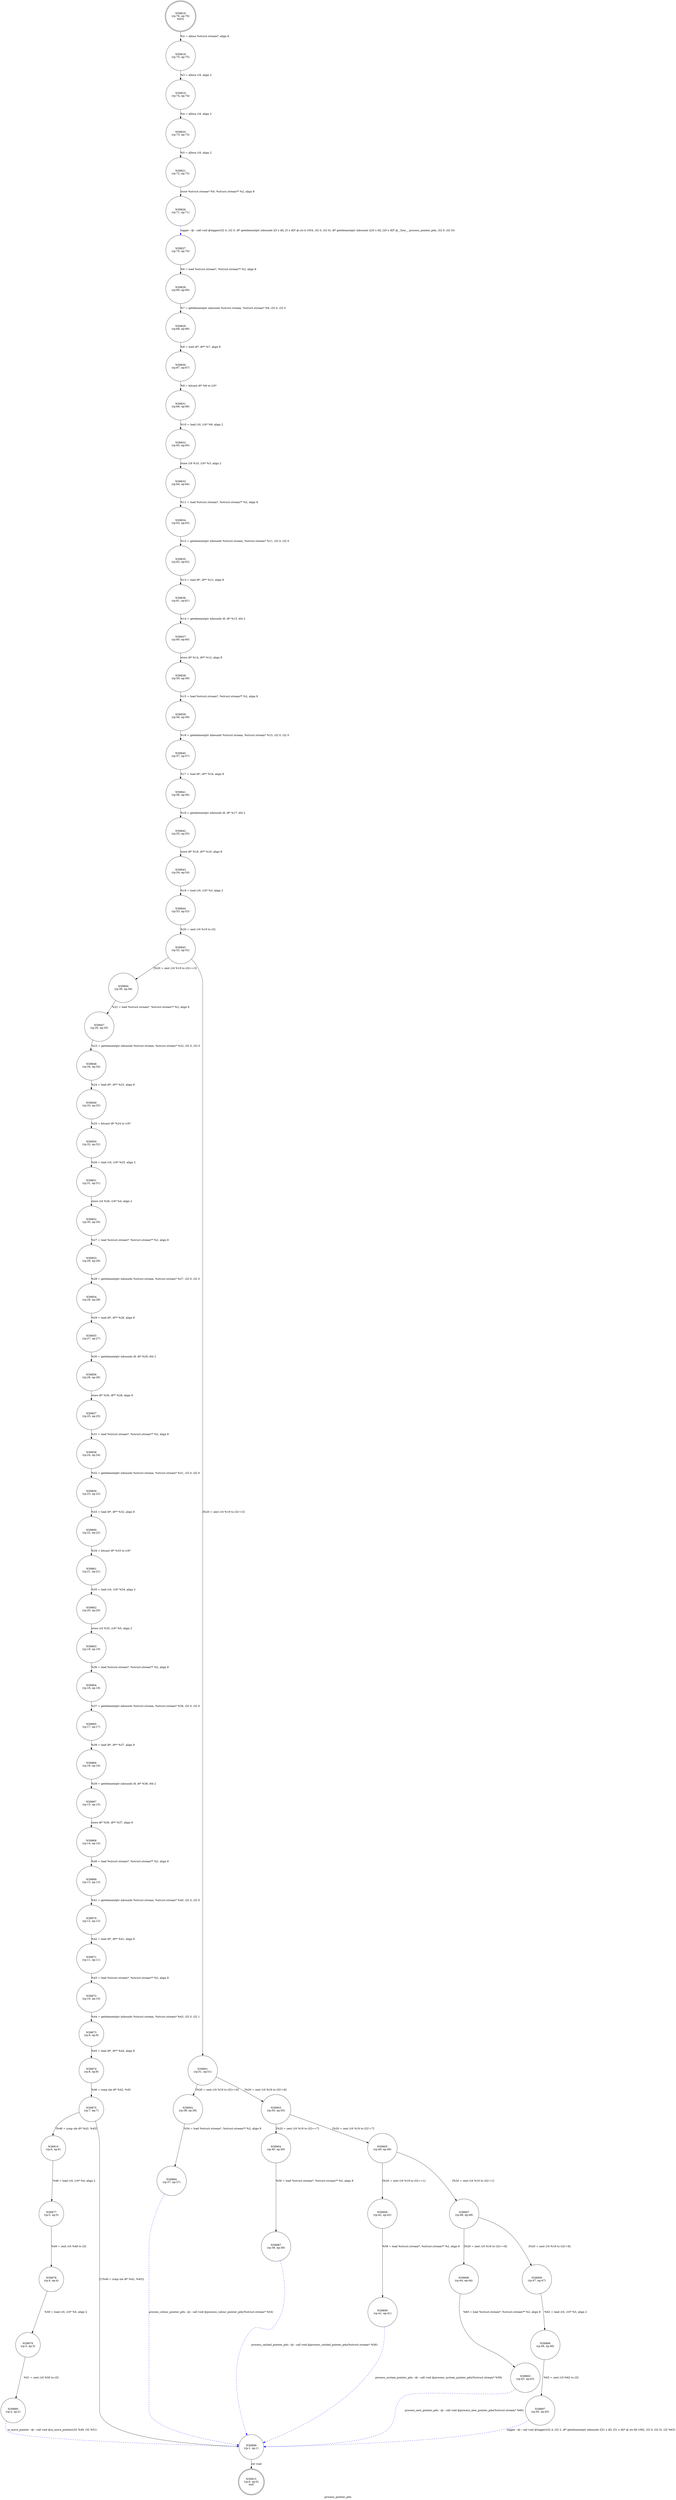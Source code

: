 digraph process_pointer_pdu {
label="process_pointer_pdu"
39815 [label="N39815\n(rp:0, ep:0)\nexit", shape="doublecircle"]
39816 [label="N39816\n(rp:76, ep:76)\nentry", shape="doublecircle"]
39816 -> 39818 [label="%2 = alloca %struct.stream*, align 8"]
39818 [label="N39818\n(rp:75, ep:75)", shape="circle"]
39818 -> 39819 [label="%3 = alloca i16, align 2"]
39819 [label="N39819\n(rp:74, ep:74)", shape="circle"]
39819 -> 39820 [label="%4 = alloca i16, align 2"]
39820 [label="N39820\n(rp:73, ep:73)", shape="circle"]
39820 -> 39821 [label="%5 = alloca i16, align 2"]
39821 [label="N39821\n(rp:72, ep:72)", shape="circle"]
39821 -> 39826 [label="store %struct.stream* %0, %struct.stream** %2, align 8"]
39826 [label="N39826\n(rp:71, ep:71)", shape="circle"]
39826 -> 39827 [label="logger --@-- call void @logger(i32 4, i32 0, i8* getelementptr inbounds ([5 x i8], [5 x i8]* @.str.4.1054, i32 0, i32 0), i8* getelementptr inbounds ([20 x i8], [20 x i8]* @__func__.process_pointer_pdu, i32 0, i32 0))", style="dashed", color="blue"]
39827 [label="N39827\n(rp:70, ep:70)", shape="circle"]
39827 -> 39828 [label="%6 = load %struct.stream*, %struct.stream** %2, align 8"]
39828 [label="N39828\n(rp:69, ep:69)", shape="circle"]
39828 -> 39829 [label="%7 = getelementptr inbounds %struct.stream, %struct.stream* %6, i32 0, i32 0"]
39829 [label="N39829\n(rp:68, ep:68)", shape="circle"]
39829 -> 39830 [label="%8 = load i8*, i8** %7, align 8"]
39830 [label="N39830\n(rp:67, ep:67)", shape="circle"]
39830 -> 39831 [label="%9 = bitcast i8* %8 to i16*"]
39831 [label="N39831\n(rp:66, ep:66)", shape="circle"]
39831 -> 39832 [label="%10 = load i16, i16* %9, align 2"]
39832 [label="N39832\n(rp:65, ep:65)", shape="circle"]
39832 -> 39833 [label="store i16 %10, i16* %3, align 2"]
39833 [label="N39833\n(rp:64, ep:64)", shape="circle"]
39833 -> 39834 [label="%11 = load %struct.stream*, %struct.stream** %2, align 8"]
39834 [label="N39834\n(rp:63, ep:63)", shape="circle"]
39834 -> 39835 [label="%12 = getelementptr inbounds %struct.stream, %struct.stream* %11, i32 0, i32 0"]
39835 [label="N39835\n(rp:62, ep:62)", shape="circle"]
39835 -> 39836 [label="%13 = load i8*, i8** %12, align 8"]
39836 [label="N39836\n(rp:61, ep:61)", shape="circle"]
39836 -> 39837 [label="%14 = getelementptr inbounds i8, i8* %13, i64 2"]
39837 [label="N39837\n(rp:60, ep:60)", shape="circle"]
39837 -> 39838 [label="store i8* %14, i8** %12, align 8"]
39838 [label="N39838\n(rp:59, ep:59)", shape="circle"]
39838 -> 39839 [label="%15 = load %struct.stream*, %struct.stream** %2, align 8"]
39839 [label="N39839\n(rp:58, ep:58)", shape="circle"]
39839 -> 39840 [label="%16 = getelementptr inbounds %struct.stream, %struct.stream* %15, i32 0, i32 0"]
39840 [label="N39840\n(rp:57, ep:57)", shape="circle"]
39840 -> 39841 [label="%17 = load i8*, i8** %16, align 8"]
39841 [label="N39841\n(rp:56, ep:56)", shape="circle"]
39841 -> 39842 [label="%18 = getelementptr inbounds i8, i8* %17, i64 2"]
39842 [label="N39842\n(rp:55, ep:55)", shape="circle"]
39842 -> 39843 [label="store i8* %18, i8** %16, align 8"]
39843 [label="N39843\n(rp:54, ep:54)", shape="circle"]
39843 -> 39844 [label="%19 = load i16, i16* %3, align 2"]
39844 [label="N39844\n(rp:53, ep:53)", shape="circle"]
39844 -> 39845 [label="%20 = zext i16 %19 to i32"]
39845 [label="N39845\n(rp:52, ep:52)", shape="circle"]
39845 -> 39900 [label="[%20 = zext i16 %19 to i32==3]"]
39845 -> 39901 [label="[%20 = zext i16 %19 to i32!=3]"]
39847 [label="N39847\n(rp:35, ep:35)", shape="circle"]
39847 -> 39848 [label="%23 = getelementptr inbounds %struct.stream, %struct.stream* %22, i32 0, i32 0"]
39848 [label="N39848\n(rp:34, ep:34)", shape="circle"]
39848 -> 39849 [label="%24 = load i8*, i8** %23, align 8"]
39849 [label="N39849\n(rp:33, ep:33)", shape="circle"]
39849 -> 39850 [label="%25 = bitcast i8* %24 to i16*"]
39850 [label="N39850\n(rp:32, ep:32)", shape="circle"]
39850 -> 39851 [label="%26 = load i16, i16* %25, align 2"]
39851 [label="N39851\n(rp:31, ep:31)", shape="circle"]
39851 -> 39852 [label="store i16 %26, i16* %4, align 2"]
39852 [label="N39852\n(rp:30, ep:30)", shape="circle"]
39852 -> 39853 [label="%27 = load %struct.stream*, %struct.stream** %2, align 8"]
39853 [label="N39853\n(rp:29, ep:29)", shape="circle"]
39853 -> 39854 [label="%28 = getelementptr inbounds %struct.stream, %struct.stream* %27, i32 0, i32 0"]
39854 [label="N39854\n(rp:28, ep:28)", shape="circle"]
39854 -> 39855 [label="%29 = load i8*, i8** %28, align 8"]
39855 [label="N39855\n(rp:27, ep:27)", shape="circle"]
39855 -> 39856 [label="%30 = getelementptr inbounds i8, i8* %29, i64 2"]
39856 [label="N39856\n(rp:26, ep:26)", shape="circle"]
39856 -> 39857 [label="store i8* %30, i8** %28, align 8"]
39857 [label="N39857\n(rp:25, ep:25)", shape="circle"]
39857 -> 39858 [label="%31 = load %struct.stream*, %struct.stream** %2, align 8"]
39858 [label="N39858\n(rp:24, ep:24)", shape="circle"]
39858 -> 39859 [label="%32 = getelementptr inbounds %struct.stream, %struct.stream* %31, i32 0, i32 0"]
39859 [label="N39859\n(rp:23, ep:23)", shape="circle"]
39859 -> 39860 [label="%33 = load i8*, i8** %32, align 8"]
39860 [label="N39860\n(rp:22, ep:22)", shape="circle"]
39860 -> 39861 [label="%34 = bitcast i8* %33 to i16*"]
39861 [label="N39861\n(rp:21, ep:21)", shape="circle"]
39861 -> 39862 [label="%35 = load i16, i16* %34, align 2"]
39862 [label="N39862\n(rp:20, ep:20)", shape="circle"]
39862 -> 39863 [label="store i16 %35, i16* %5, align 2"]
39863 [label="N39863\n(rp:19, ep:19)", shape="circle"]
39863 -> 39864 [label="%36 = load %struct.stream*, %struct.stream** %2, align 8"]
39864 [label="N39864\n(rp:18, ep:18)", shape="circle"]
39864 -> 39865 [label="%37 = getelementptr inbounds %struct.stream, %struct.stream* %36, i32 0, i32 0"]
39865 [label="N39865\n(rp:17, ep:17)", shape="circle"]
39865 -> 39866 [label="%38 = load i8*, i8** %37, align 8"]
39866 [label="N39866\n(rp:16, ep:16)", shape="circle"]
39866 -> 39867 [label="%39 = getelementptr inbounds i8, i8* %38, i64 2"]
39867 [label="N39867\n(rp:15, ep:15)", shape="circle"]
39867 -> 39868 [label="store i8* %39, i8** %37, align 8"]
39868 [label="N39868\n(rp:14, ep:14)", shape="circle"]
39868 -> 39869 [label="%40 = load %struct.stream*, %struct.stream** %2, align 8"]
39869 [label="N39869\n(rp:13, ep:13)", shape="circle"]
39869 -> 39870 [label="%41 = getelementptr inbounds %struct.stream, %struct.stream* %40, i32 0, i32 0"]
39870 [label="N39870\n(rp:12, ep:12)", shape="circle"]
39870 -> 39871 [label="%42 = load i8*, i8** %41, align 8"]
39871 [label="N39871\n(rp:11, ep:11)", shape="circle"]
39871 -> 39872 [label="%43 = load %struct.stream*, %struct.stream** %2, align 8"]
39872 [label="N39872\n(rp:10, ep:10)", shape="circle"]
39872 -> 39873 [label="%44 = getelementptr inbounds %struct.stream, %struct.stream* %43, i32 0, i32 1"]
39873 [label="N39873\n(rp:9, ep:9)", shape="circle"]
39873 -> 39874 [label="%45 = load i8*, i8** %44, align 8"]
39874 [label="N39874\n(rp:8, ep:8)", shape="circle"]
39874 -> 39875 [label="%46 = icmp ule i8* %42, %45"]
39875 [label="N39875\n(rp:7, ep:7)", shape="circle"]
39875 -> 39910 [label="[%46 = icmp ule i8* %42, %45]"]
39875 -> 39899 [label="[!(%46 = icmp ule i8* %42, %45)]"]
39877 [label="N39877\n(rp:5, ep:5)", shape="circle"]
39877 -> 39878 [label="%49 = zext i16 %48 to i32"]
39878 [label="N39878\n(rp:4, ep:4)", shape="circle"]
39878 -> 39879 [label="%50 = load i16, i16* %5, align 2"]
39879 [label="N39879\n(rp:3, ep:3)", shape="circle"]
39879 -> 39880 [label="%51 = zext i16 %50 to i32"]
39880 [label="N39880\n(rp:2, ep:2)", shape="circle"]
39880 -> 39899 [label="ui_move_pointer --@-- call void @ui_move_pointer(i32 %49, i32 %51)", style="dashed", color="blue"]
39884 [label="N39884\n(rp:37, ep:37)", shape="circle"]
39884 -> 39899 [label="process_colour_pointer_pdu --@-- call void @process_colour_pointer_pdu(%struct.stream* %54)", style="dashed", color="blue"]
39887 [label="N39887\n(rp:39, ep:39)", shape="circle"]
39887 -> 39899 [label="process_cached_pointer_pdu --@-- call void @process_cached_pointer_pdu(%struct.stream* %56)", style="dashed", color="blue"]
39890 [label="N39890\n(rp:41, ep:41)", shape="circle"]
39890 -> 39899 [label="process_system_pointer_pdu --@-- call void @process_system_pointer_pdu(%struct.stream* %58)", style="dashed", color="blue"]
39893 [label="N39893\n(rp:43, ep:43)", shape="circle"]
39893 -> 39899 [label="process_new_pointer_pdu --@-- call void @process_new_pointer_pdu(%struct.stream* %60)", style="dashed", color="blue"]
39896 [label="N39896\n(rp:46, ep:46)", shape="circle"]
39896 -> 39897 [label="%63 = zext i16 %62 to i32"]
39897 [label="N39897\n(rp:45, ep:45)", shape="circle"]
39897 -> 39899 [label="logger --@-- call void @logger(i32 4, i32 2, i8* getelementptr inbounds ([51 x i8], [51 x i8]* @.str.49.1092, i32 0, i32 0), i32 %63)", style="dashed", color="blue"]
39899 [label="N39899\n(rp:1, ep:1)", shape="circle"]
39899 -> 39815 [label="ret void"]
39900 [label="N39900\n(rp:36, ep:36)", shape="circle"]
39900 -> 39847 [label="%22 = load %struct.stream*, %struct.stream** %2, align 8"]
39901 [label="N39901\n(rp:51, ep:51)", shape="circle"]
39901 -> 39902 [label="[%20 = zext i16 %19 to i32==6]"]
39901 -> 39903 [label="[%20 = zext i16 %19 to i32!=6]"]
39902 [label="N39902\n(rp:38, ep:38)", shape="circle"]
39902 -> 39884 [label="%54 = load %struct.stream*, %struct.stream** %2, align 8"]
39903 [label="N39903\n(rp:50, ep:50)", shape="circle"]
39903 -> 39904 [label="[%20 = zext i16 %19 to i32==7]"]
39903 -> 39905 [label="[%20 = zext i16 %19 to i32!=7]"]
39904 [label="N39904\n(rp:40, ep:40)", shape="circle"]
39904 -> 39887 [label="%56 = load %struct.stream*, %struct.stream** %2, align 8"]
39905 [label="N39905\n(rp:49, ep:49)", shape="circle"]
39905 -> 39906 [label="[%20 = zext i16 %19 to i32==1]"]
39905 -> 39907 [label="[%20 = zext i16 %19 to i32!=1]"]
39906 [label="N39906\n(rp:42, ep:42)", shape="circle"]
39906 -> 39890 [label="%58 = load %struct.stream*, %struct.stream** %2, align 8"]
39907 [label="N39907\n(rp:48, ep:48)", shape="circle"]
39907 -> 39908 [label="[%20 = zext i16 %19 to i32==8]"]
39907 -> 39909 [label="[%20 = zext i16 %19 to i32!=8]"]
39908 [label="N39908\n(rp:44, ep:44)", shape="circle"]
39908 -> 39893 [label="%60 = load %struct.stream*, %struct.stream** %2, align 8"]
39909 [label="N39909\n(rp:47, ep:47)", shape="circle"]
39909 -> 39896 [label="%62 = load i16, i16* %3, align 2"]
39910 [label="N39910\n(rp:6, ep:6)", shape="circle"]
39910 -> 39877 [label="%48 = load i16, i16* %4, align 2"]
}
